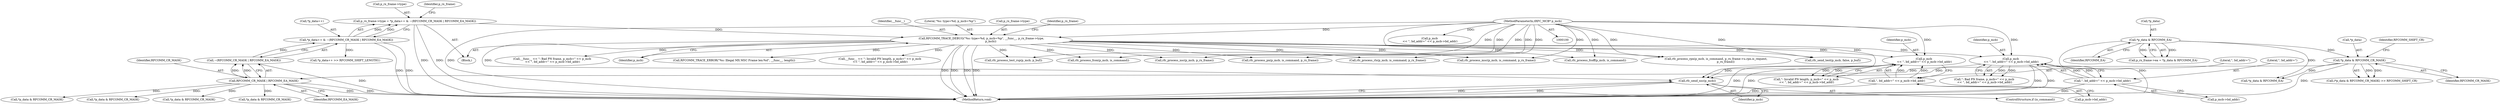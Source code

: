 digraph "0_Android_92a7bf8c44a236607c146240f3c0adc1ae01fedf@API" {
"1001013" [label="(Call,rfc_send_nsc(p_mcb))"];
"1000285" [label="(Call,RFCOMM_TRACE_DEBUG(\"%s: type=%d, p_mcb=%p\", __func__, p_rx_frame->type,\n                     p_mcb))"];
"1000168" [label="(Call,p_rx_frame->type = *p_data++ & ~(RFCOMM_CR_MASK | RFCOMM_EA_MASK))"];
"1000172" [label="(Call,*p_data++ & ~(RFCOMM_CR_MASK | RFCOMM_EA_MASK))"];
"1000176" [label="(Call,~(RFCOMM_CR_MASK | RFCOMM_EA_MASK))"];
"1000177" [label="(Call,RFCOMM_CR_MASK | RFCOMM_EA_MASK)"];
"1000163" [label="(Call,*p_data & RFCOMM_CR_MASK)"];
"1000154" [label="(Call,*p_data & RFCOMM_EA)"];
"1000101" [label="(MethodParameterIn,tRFC_MCB* p_mcb)"];
"1000459" [label="(Call,p_mcb\n << \", bd_addr=\" << p_mcb->bd_addr)"];
"1000461" [label="(Call,\", bd_addr=\" << p_mcb->bd_addr)"];
"1000310" [label="(Call,p_mcb\n << \", bd_addr=\" << p_mcb->bd_addr)"];
"1000312" [label="(Call,\", bd_addr=\" << p_mcb->bd_addr)"];
"1000526" [label="(Call,rfc_process_fcon(p_mcb, is_command))"];
"1000469" [label="(Call,rfc_process_pn(p_mcb, is_command, p_rx_frame))"];
"1000173" [label="(Call,*p_data++)"];
"1000179" [label="(Identifier,RFCOMM_EA_MASK)"];
"1000670" [label="(Call,rfc_process_msc(p_mcb, is_command, p_rx_frame))"];
"1000457" [label="(Call,\": Bad PN frame, p_mcb=\" << p_mcb\n << \", bd_addr=\" << p_mcb->bd_addr)"];
"1000313" [label="(Literal,\", bd_addr=\")"];
"1000294" [label="(Identifier,p_rx_frame)"];
"1000538" [label="(Call,rfc_process_fcoff(p_mcb, is_command))"];
"1000163" [label="(Call,*p_data & RFCOMM_CR_MASK)"];
"1000571" [label="(Call,*p_data & RFCOMM_CR_MASK)"];
"1000463" [label="(Call,p_mcb->bd_addr)"];
"1000462" [label="(Literal,\", bd_addr=\")"];
"1000168" [label="(Call,p_rx_frame->type = *p_data++ & ~(RFCOMM_CR_MASK | RFCOMM_EA_MASK))"];
"1000177" [label="(Call,RFCOMM_CR_MASK | RFCOMM_EA_MASK)"];
"1001013" [label="(Call,rfc_send_nsc(p_mcb))"];
"1000748" [label="(Call,*p_data & RFCOMM_CR_MASK)"];
"1000312" [label="(Call,\", bd_addr=\" << p_mcb->bd_addr)"];
"1000222" [label="(Call,*p_data & RFCOMM_EA)"];
"1001014" [label="(Identifier,p_mcb)"];
"1000928" [label="(Call,rfc_process_rpn(p_mcb, is_command, p_rx_frame->u.rpn.is_request,\n                      p_rx_frame))"];
"1000310" [label="(Call,p_mcb\n << \", bd_addr=\" << p_mcb->bd_addr)"];
"1000157" [label="(Identifier,RFCOMM_EA)"];
"1000314" [label="(Call,p_mcb->bd_addr)"];
"1000154" [label="(Call,*p_data & RFCOMM_EA)"];
"1000162" [label="(Call,(*p_data & RFCOMM_CR_MASK) >> RFCOMM_SHIFT_CR)"];
"1000275" [label="(Call,p_mcb\n << \", bd_addr=\" << p_mcb->bd_addr)"];
"1000509" [label="(Call,rfc_send_test(p_mcb, false, p_buf))"];
"1000228" [label="(Call,*p_data++ >> RFCOMM_SHIFT_LENGTH1)"];
"1000101" [label="(MethodParameterIn,tRFC_MCB* p_mcb)"];
"1000287" [label="(Identifier,__func__)"];
"1000176" [label="(Call,~(RFCOMM_CR_MASK | RFCOMM_EA_MASK))"];
"1000150" [label="(Call,p_rx_frame->ea = *p_data & RFCOMM_EA)"];
"1001011" [label="(ControlStructure,if (is_command))"];
"1000455" [label="(Call,__func__ << \": Bad PN frame, p_mcb=\" << p_mcb\n << \", bd_addr=\" << p_mcb->bd_addr)"];
"1000103" [label="(Block,)"];
"1000725" [label="(Call,rfc_process_nsc(p_mcb, p_rx_frame))"];
"1001015" [label="(MethodReturn,void)"];
"1000286" [label="(Literal,\"%s: type=%d, p_mcb=%p\")"];
"1000461" [label="(Call,\", bd_addr=\" << p_mcb->bd_addr)"];
"1000311" [label="(Identifier,p_mcb)"];
"1000308" [label="(Call,\": Invalid PN length, p_mcb=\" << p_mcb\n << \", bd_addr=\" << p_mcb->bd_addr)"];
"1000172" [label="(Call,*p_data++ & ~(RFCOMM_CR_MASK | RFCOMM_EA_MASK))"];
"1000288" [label="(Call,p_rx_frame->type)"];
"1000169" [label="(Call,p_rx_frame->type)"];
"1000705" [label="(Call,*p_data & RFCOMM_CR_MASK)"];
"1000459" [label="(Call,p_mcb\n << \", bd_addr=\" << p_mcb->bd_addr)"];
"1000155" [label="(Call,*p_data)"];
"1000291" [label="(Identifier,p_mcb)"];
"1001004" [label="(Call,rfc_process_rls(p_mcb, is_command, p_rx_frame))"];
"1000955" [label="(Call,*p_data & RFCOMM_CR_MASK)"];
"1000514" [label="(Call,rfc_process_test_rsp(p_mcb, p_buf))"];
"1000552" [label="(Call,RFCOMM_TRACE_ERROR(\"%s: Illegal MX MSC Frame len:%d\", __func__, length))"];
"1000166" [label="(Identifier,RFCOMM_CR_MASK)"];
"1000167" [label="(Identifier,RFCOMM_SHIFT_CR)"];
"1000184" [label="(Identifier,p_rx_frame)"];
"1000164" [label="(Call,*p_data)"];
"1000460" [label="(Identifier,p_mcb)"];
"1000285" [label="(Call,RFCOMM_TRACE_DEBUG(\"%s: type=%d, p_mcb=%p\", __func__, p_rx_frame->type,\n                     p_mcb))"];
"1000178" [label="(Identifier,RFCOMM_CR_MASK)"];
"1000306" [label="(Call,__func__ << \": Invalid PN length, p_mcb=\" << p_mcb\n << \", bd_addr=\" << p_mcb->bd_addr)"];
"1001013" -> "1001011"  [label="AST: "];
"1001013" -> "1001014"  [label="CFG: "];
"1001014" -> "1001013"  [label="AST: "];
"1001015" -> "1001013"  [label="CFG: "];
"1001013" -> "1001015"  [label="DDG: "];
"1001013" -> "1001015"  [label="DDG: "];
"1000285" -> "1001013"  [label="DDG: "];
"1000459" -> "1001013"  [label="DDG: "];
"1000310" -> "1001013"  [label="DDG: "];
"1000101" -> "1001013"  [label="DDG: "];
"1000285" -> "1000103"  [label="AST: "];
"1000285" -> "1000291"  [label="CFG: "];
"1000286" -> "1000285"  [label="AST: "];
"1000287" -> "1000285"  [label="AST: "];
"1000288" -> "1000285"  [label="AST: "];
"1000291" -> "1000285"  [label="AST: "];
"1000294" -> "1000285"  [label="CFG: "];
"1000285" -> "1001015"  [label="DDG: "];
"1000285" -> "1001015"  [label="DDG: "];
"1000285" -> "1001015"  [label="DDG: "];
"1000285" -> "1001015"  [label="DDG: "];
"1000168" -> "1000285"  [label="DDG: "];
"1000101" -> "1000285"  [label="DDG: "];
"1000285" -> "1000306"  [label="DDG: "];
"1000285" -> "1000310"  [label="DDG: "];
"1000285" -> "1000455"  [label="DDG: "];
"1000285" -> "1000459"  [label="DDG: "];
"1000285" -> "1000469"  [label="DDG: "];
"1000285" -> "1000509"  [label="DDG: "];
"1000285" -> "1000514"  [label="DDG: "];
"1000285" -> "1000526"  [label="DDG: "];
"1000285" -> "1000538"  [label="DDG: "];
"1000285" -> "1000552"  [label="DDG: "];
"1000285" -> "1000670"  [label="DDG: "];
"1000285" -> "1000725"  [label="DDG: "];
"1000285" -> "1000928"  [label="DDG: "];
"1000285" -> "1001004"  [label="DDG: "];
"1000168" -> "1000103"  [label="AST: "];
"1000168" -> "1000172"  [label="CFG: "];
"1000169" -> "1000168"  [label="AST: "];
"1000172" -> "1000168"  [label="AST: "];
"1000184" -> "1000168"  [label="CFG: "];
"1000168" -> "1001015"  [label="DDG: "];
"1000168" -> "1001015"  [label="DDG: "];
"1000172" -> "1000168"  [label="DDG: "];
"1000172" -> "1000168"  [label="DDG: "];
"1000172" -> "1000176"  [label="CFG: "];
"1000173" -> "1000172"  [label="AST: "];
"1000176" -> "1000172"  [label="AST: "];
"1000172" -> "1001015"  [label="DDG: "];
"1000172" -> "1001015"  [label="DDG: "];
"1000176" -> "1000172"  [label="DDG: "];
"1000172" -> "1000228"  [label="DDG: "];
"1000176" -> "1000177"  [label="CFG: "];
"1000177" -> "1000176"  [label="AST: "];
"1000176" -> "1001015"  [label="DDG: "];
"1000177" -> "1000176"  [label="DDG: "];
"1000177" -> "1000176"  [label="DDG: "];
"1000177" -> "1000179"  [label="CFG: "];
"1000178" -> "1000177"  [label="AST: "];
"1000179" -> "1000177"  [label="AST: "];
"1000177" -> "1001015"  [label="DDG: "];
"1000177" -> "1001015"  [label="DDG: "];
"1000163" -> "1000177"  [label="DDG: "];
"1000177" -> "1000571"  [label="DDG: "];
"1000177" -> "1000705"  [label="DDG: "];
"1000177" -> "1000748"  [label="DDG: "];
"1000177" -> "1000955"  [label="DDG: "];
"1000163" -> "1000162"  [label="AST: "];
"1000163" -> "1000166"  [label="CFG: "];
"1000164" -> "1000163"  [label="AST: "];
"1000166" -> "1000163"  [label="AST: "];
"1000167" -> "1000163"  [label="CFG: "];
"1000163" -> "1001015"  [label="DDG: "];
"1000163" -> "1000162"  [label="DDG: "];
"1000163" -> "1000162"  [label="DDG: "];
"1000154" -> "1000163"  [label="DDG: "];
"1000163" -> "1000222"  [label="DDG: "];
"1000154" -> "1000150"  [label="AST: "];
"1000154" -> "1000157"  [label="CFG: "];
"1000155" -> "1000154"  [label="AST: "];
"1000157" -> "1000154"  [label="AST: "];
"1000150" -> "1000154"  [label="CFG: "];
"1000154" -> "1001015"  [label="DDG: "];
"1000154" -> "1000150"  [label="DDG: "];
"1000154" -> "1000150"  [label="DDG: "];
"1000154" -> "1000222"  [label="DDG: "];
"1000101" -> "1000100"  [label="AST: "];
"1000101" -> "1001015"  [label="DDG: "];
"1000101" -> "1000275"  [label="DDG: "];
"1000101" -> "1000310"  [label="DDG: "];
"1000101" -> "1000459"  [label="DDG: "];
"1000101" -> "1000469"  [label="DDG: "];
"1000101" -> "1000509"  [label="DDG: "];
"1000101" -> "1000514"  [label="DDG: "];
"1000101" -> "1000526"  [label="DDG: "];
"1000101" -> "1000538"  [label="DDG: "];
"1000101" -> "1000670"  [label="DDG: "];
"1000101" -> "1000725"  [label="DDG: "];
"1000101" -> "1000928"  [label="DDG: "];
"1000101" -> "1001004"  [label="DDG: "];
"1000459" -> "1000457"  [label="AST: "];
"1000459" -> "1000461"  [label="CFG: "];
"1000460" -> "1000459"  [label="AST: "];
"1000461" -> "1000459"  [label="AST: "];
"1000457" -> "1000459"  [label="CFG: "];
"1000459" -> "1001015"  [label="DDG: "];
"1000459" -> "1001015"  [label="DDG: "];
"1000459" -> "1000457"  [label="DDG: "];
"1000459" -> "1000457"  [label="DDG: "];
"1000461" -> "1000459"  [label="DDG: "];
"1000461" -> "1000459"  [label="DDG: "];
"1000461" -> "1000463"  [label="CFG: "];
"1000462" -> "1000461"  [label="AST: "];
"1000463" -> "1000461"  [label="AST: "];
"1000461" -> "1001015"  [label="DDG: "];
"1000310" -> "1000308"  [label="AST: "];
"1000310" -> "1000312"  [label="CFG: "];
"1000311" -> "1000310"  [label="AST: "];
"1000312" -> "1000310"  [label="AST: "];
"1000308" -> "1000310"  [label="CFG: "];
"1000310" -> "1001015"  [label="DDG: "];
"1000310" -> "1001015"  [label="DDG: "];
"1000310" -> "1000308"  [label="DDG: "];
"1000310" -> "1000308"  [label="DDG: "];
"1000312" -> "1000310"  [label="DDG: "];
"1000312" -> "1000310"  [label="DDG: "];
"1000312" -> "1000314"  [label="CFG: "];
"1000313" -> "1000312"  [label="AST: "];
"1000314" -> "1000312"  [label="AST: "];
"1000312" -> "1001015"  [label="DDG: "];
}
